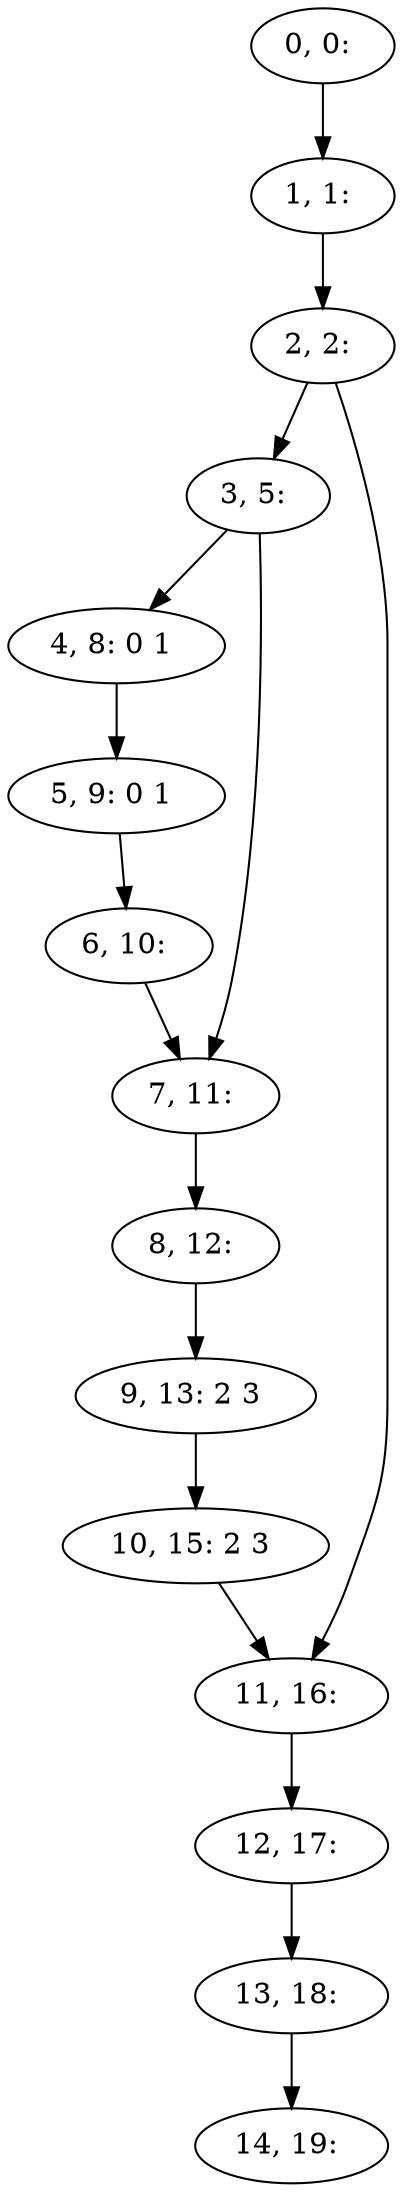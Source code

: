 digraph G {
0[label="0, 0: "];
1[label="1, 1: "];
2[label="2, 2: "];
3[label="3, 5: "];
4[label="4, 8: 0 1 "];
5[label="5, 9: 0 1 "];
6[label="6, 10: "];
7[label="7, 11: "];
8[label="8, 12: "];
9[label="9, 13: 2 3 "];
10[label="10, 15: 2 3 "];
11[label="11, 16: "];
12[label="12, 17: "];
13[label="13, 18: "];
14[label="14, 19: "];
0->1 ;
1->2 ;
2->3 ;
2->11 ;
3->4 ;
3->7 ;
4->5 ;
5->6 ;
6->7 ;
7->8 ;
8->9 ;
9->10 ;
10->11 ;
11->12 ;
12->13 ;
13->14 ;
}
